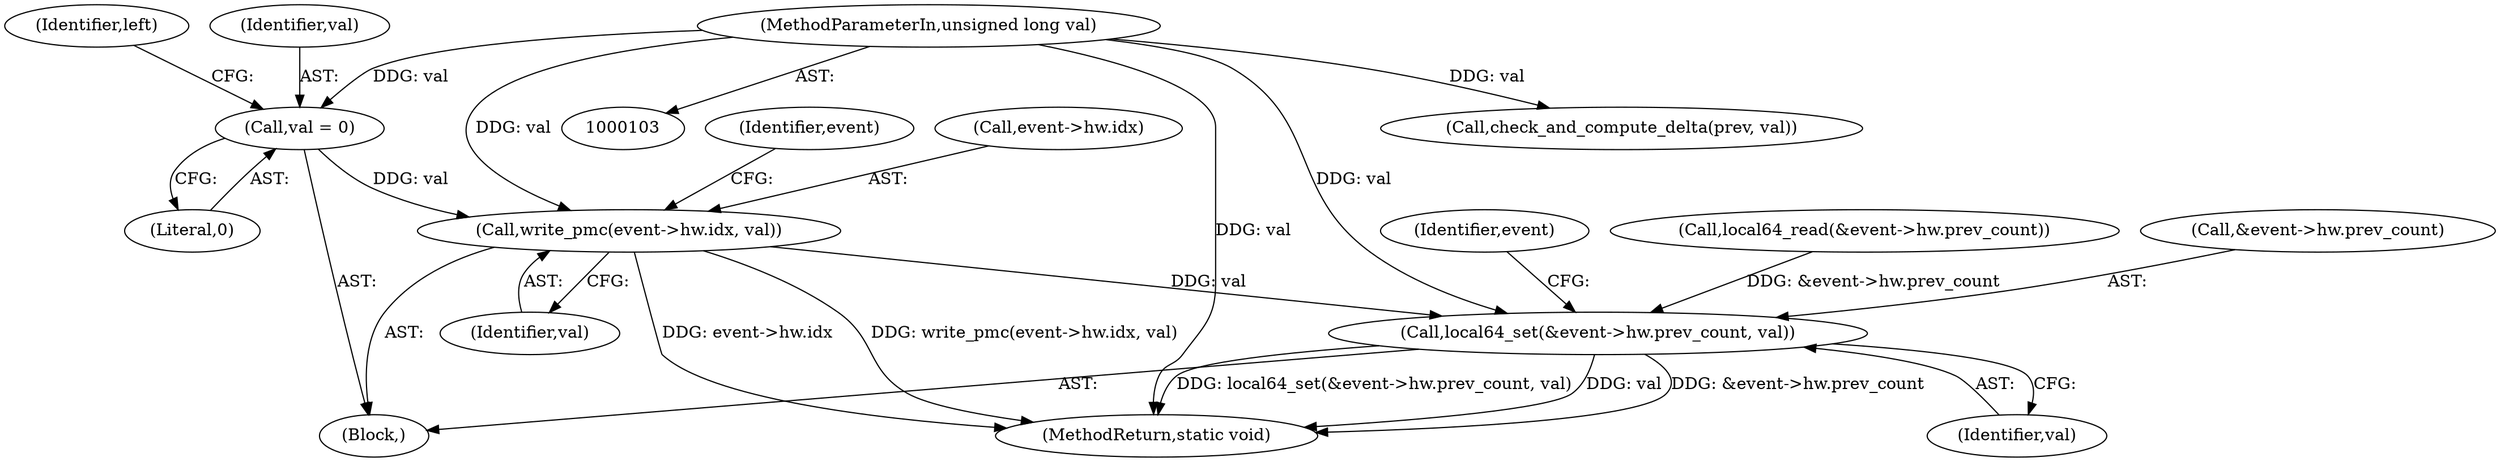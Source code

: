 digraph "0_linux_a8b0ca17b80e92faab46ee7179ba9e99ccb61233_16@API" {
"1000209" [label="(Call,write_pmc(event->hw.idx, val))"];
"1000160" [label="(Call,val = 0)"];
"1000105" [label="(MethodParameterIn,unsigned long val)"];
"1000216" [label="(Call,local64_set(&event->hw.prev_count, val))"];
"1000210" [label="(Call,event->hw.idx)"];
"1000162" [label="(Literal,0)"];
"1000142" [label="(Call,local64_read(&event->hw.prev_count))"];
"1000105" [label="(MethodParameterIn,unsigned long val)"];
"1000164" [label="(Identifier,left)"];
"1000209" [label="(Call,write_pmc(event->hw.idx, val))"];
"1000274" [label="(MethodReturn,static void)"];
"1000107" [label="(Block,)"];
"1000217" [label="(Call,&event->hw.prev_count)"];
"1000228" [label="(Identifier,event)"];
"1000216" [label="(Call,local64_set(&event->hw.prev_count, val))"];
"1000215" [label="(Identifier,val)"];
"1000223" [label="(Identifier,val)"];
"1000220" [label="(Identifier,event)"];
"1000161" [label="(Identifier,val)"];
"1000151" [label="(Call,check_and_compute_delta(prev, val))"];
"1000160" [label="(Call,val = 0)"];
"1000209" -> "1000107"  [label="AST: "];
"1000209" -> "1000215"  [label="CFG: "];
"1000210" -> "1000209"  [label="AST: "];
"1000215" -> "1000209"  [label="AST: "];
"1000220" -> "1000209"  [label="CFG: "];
"1000209" -> "1000274"  [label="DDG: write_pmc(event->hw.idx, val)"];
"1000209" -> "1000274"  [label="DDG: event->hw.idx"];
"1000160" -> "1000209"  [label="DDG: val"];
"1000105" -> "1000209"  [label="DDG: val"];
"1000209" -> "1000216"  [label="DDG: val"];
"1000160" -> "1000107"  [label="AST: "];
"1000160" -> "1000162"  [label="CFG: "];
"1000161" -> "1000160"  [label="AST: "];
"1000162" -> "1000160"  [label="AST: "];
"1000164" -> "1000160"  [label="CFG: "];
"1000105" -> "1000160"  [label="DDG: val"];
"1000105" -> "1000103"  [label="AST: "];
"1000105" -> "1000274"  [label="DDG: val"];
"1000105" -> "1000151"  [label="DDG: val"];
"1000105" -> "1000216"  [label="DDG: val"];
"1000216" -> "1000107"  [label="AST: "];
"1000216" -> "1000223"  [label="CFG: "];
"1000217" -> "1000216"  [label="AST: "];
"1000223" -> "1000216"  [label="AST: "];
"1000228" -> "1000216"  [label="CFG: "];
"1000216" -> "1000274"  [label="DDG: local64_set(&event->hw.prev_count, val)"];
"1000216" -> "1000274"  [label="DDG: val"];
"1000216" -> "1000274"  [label="DDG: &event->hw.prev_count"];
"1000142" -> "1000216"  [label="DDG: &event->hw.prev_count"];
}
